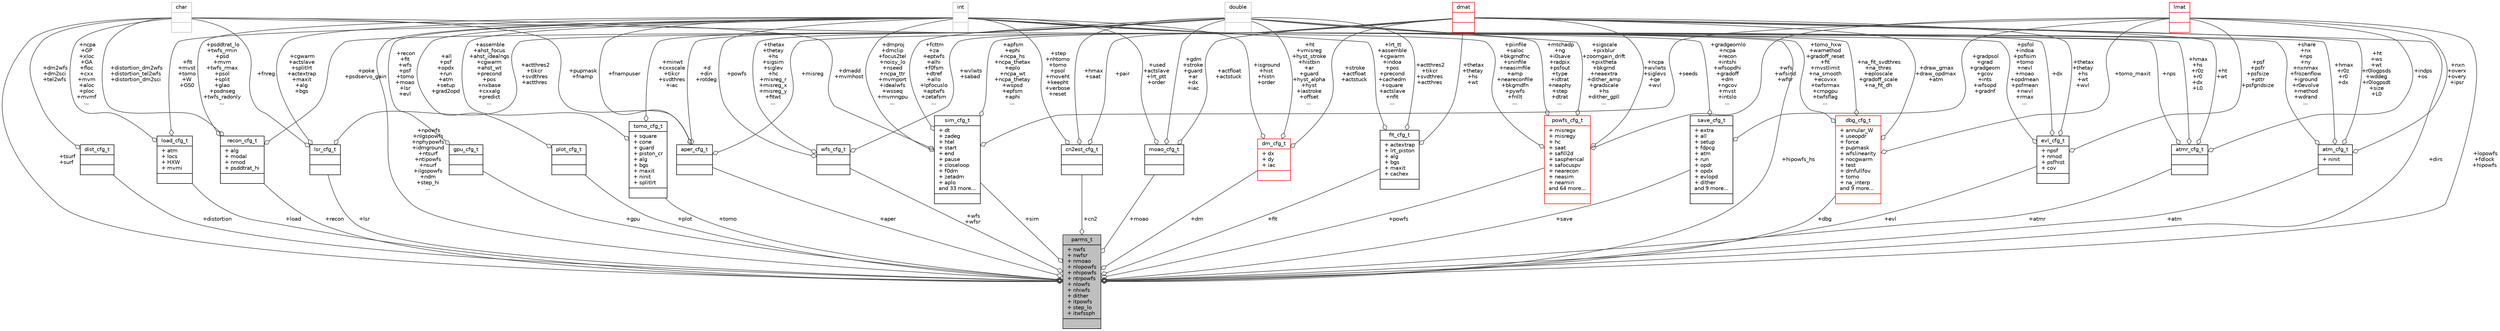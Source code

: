 digraph "parms_t"
{
 // INTERACTIVE_SVG=YES
  bgcolor="transparent";
  edge [fontname="Helvetica",fontsize="10",labelfontname="Helvetica",labelfontsize="10"];
  node [fontname="Helvetica",fontsize="10",shape=record];
  Node145 [label="{parms_t\n|+ nwfs\l+ nwfsr\l+ nmoao\l+ nlopowfs\l+ nhipowfs\l+ ntrpowfs\l+ nlowfs\l+ nhiwfs\l+ dither\l+ itpowfs\l+ step_lo\l+ itwfssph\l|}",height=0.2,width=0.4,color="black", fillcolor="grey75", style="filled", fontcolor="black"];
  Node146 -> Node145 [color="grey25",fontsize="10",style="solid",label=" +load" ,arrowhead="odiamond",fontname="Helvetica"];
  Node146 [label="{load_cfg_t\n|+ atm\l+ locs\l+ HXW\l+ mvmi\l|}",height=0.2,width=0.4,color="black",URL="$parms_8h.html#structload__cfg__t"];
  Node147 -> Node146 [color="grey25",fontsize="10",style="solid",label=" +ncpa\n+GP\n+xloc\n+GA\n+floc\n+cxx\n+mvm\n+aloc\n+ploc\n+mvmf\n..." ,arrowhead="odiamond",fontname="Helvetica"];
  Node147 [label="{char\n||}",height=0.2,width=0.4,color="grey75"];
  Node148 -> Node146 [color="grey25",fontsize="10",style="solid",label=" +fit\n+mvst\n+tomo\n+W\n+GS0" ,arrowhead="odiamond",fontname="Helvetica"];
  Node148 [label="{int\n||}",height=0.2,width=0.4,color="grey75"];
  Node149 -> Node145 [color="grey25",fontsize="10",style="solid",label=" +distortion" ,arrowhead="odiamond",fontname="Helvetica"];
  Node149 [label="{dist_cfg_t\n||}",height=0.2,width=0.4,color="black",URL="$parms_8h.html#structdist__cfg__t"];
  Node147 -> Node149 [color="grey25",fontsize="10",style="solid",label=" +dm2wfs\n+dm2sci\n+tel2wfs" ,arrowhead="odiamond",fontname="Helvetica"];
  Node150 -> Node145 [color="grey25",fontsize="10",style="solid",label=" +sim" ,arrowhead="odiamond",fontname="Helvetica"];
  Node150 [label="{sim_cfg_t\n|+ dt\l+ zadeg\l+ htel\l+ start\l+ end\l+ pause\l+ closeloop\l+ f0dm\l+ zetadm\l+ aplo\land 33 more...\l|}",height=0.2,width=0.4,color="black",URL="$parms_8h.html#structsim__cfg__t"];
  Node151 -> Node150 [color="grey25",fontsize="10",style="solid",label=" +fcttm\n+za\n+eptwfs\n+alhi\n+f0fsm\n+dtref\n+allo\n+lpfocuslo\n+aptwfs\n+zetafsm\n..." ,arrowhead="odiamond",fontname="Helvetica"];
  Node151 [label="{double\n||}",height=0.2,width=0.4,color="grey75"];
  Node152 -> Node150 [color="grey25",fontsize="10",style="solid",label=" +seeds" ,arrowhead="odiamond",fontname="Helvetica"];
  Node152 [label="{lmat\n||}",height=0.2,width=0.4,color="red",URL="$type_8h.html#structlmat"];
  Node147 -> Node150 [color="grey25",fontsize="10",style="solid",label=" +dmadd\n+mvmhost" ,arrowhead="odiamond",fontname="Helvetica"];
  Node148 -> Node150 [color="grey25",fontsize="10",style="solid",label=" +dmproj\n+dmclip\n+focus2tel\n+noisy_lo\n+nseed\n+ncpa_ttr\n+mvmport\n+idealwfs\n+wsseq\n+mvmngpu\n..." ,arrowhead="odiamond",fontname="Helvetica"];
  Node154 -> Node150 [color="grey25",fontsize="10",style="solid",label=" +apfsm\n+ephi\n+ncpa_hs\n+ncpa_thetax\n+eplo\n+ncpa_wt\n+ncpa_thetay\n+wspsd\n+epfsm\n+aphi\n..." ,arrowhead="odiamond",fontname="Helvetica"];
  Node154 [label="{dmat\n||}",height=0.2,width=0.4,color="red",URL="$type_8h.html#structdmat"];
  Node151 -> Node145 [color="grey25",fontsize="10",style="solid",label=" +hipowfs_hs" ,arrowhead="odiamond",fontname="Helvetica"];
  Node156 -> Node145 [color="grey25",fontsize="10",style="solid",label=" +aper" ,arrowhead="odiamond",fontname="Helvetica"];
  Node156 [label="{aper_cfg_t\n||}",height=0.2,width=0.4,color="black",URL="$parms_8h.html#structaper__cfg__t"];
  Node151 -> Node156 [color="grey25",fontsize="10",style="solid",label=" +d\n+din\n+rotdeg" ,arrowhead="odiamond",fontname="Helvetica"];
  Node147 -> Node156 [color="grey25",fontsize="10",style="solid",label=" +pupmask\n+fnamp" ,arrowhead="odiamond",fontname="Helvetica"];
  Node148 -> Node156 [color="grey25",fontsize="10",style="solid",label=" +fnampuser" ,arrowhead="odiamond",fontname="Helvetica"];
  Node154 -> Node156 [color="grey25",fontsize="10",style="solid",label=" +misreg" ,arrowhead="odiamond",fontname="Helvetica"];
  Node152 -> Node145 [color="grey25",fontsize="10",style="solid",label=" +lopowfs\n+fdlock\n+hipowfs" ,arrowhead="odiamond",fontname="Helvetica"];
  Node157 -> Node145 [color="grey25",fontsize="10",style="solid",label=" +tomo" ,arrowhead="odiamond",fontname="Helvetica"];
  Node157 [label="{tomo_cfg_t\n|+ square\l+ cone\l+ guard\l+ piston_cr\l+ alg\l+ bgs\l+ maxit\l+ ninit\l+ splitlrt\l|}",height=0.2,width=0.4,color="black",URL="$parms_8h.html#structtomo__cfg__t"];
  Node151 -> Node157 [color="grey25",fontsize="10",style="solid",label=" +minwt\n+cxxscale\n+tikcr\n+svdthres\n+iac" ,arrowhead="odiamond",fontname="Helvetica"];
  Node148 -> Node157 [color="grey25",fontsize="10",style="solid",label=" +assemble\n+ahst_focus\n+ahst_idealngs\n+cgwarm\n+ahst_wt\n+precond\n+pos\n+nxbase\n+cxxalg\n+predict\n..." ,arrowhead="odiamond",fontname="Helvetica"];
  Node158 -> Node145 [color="grey25",fontsize="10",style="solid",label=" +dbg" ,arrowhead="odiamond",fontname="Helvetica"];
  Node158 [label="{dbg_cfg_t\n|+ annular_W\l+ useopdr\l+ force\l+ pupmask\l+ wfslinearity\l+ nocgwarm\l+ test\l+ dmfullfov\l+ tomo\l+ na_interp\land 9 more...\l|}",height=0.2,width=0.4,color="red",URL="$parms_8h.html#structdbg__cfg__t"];
  Node151 -> Node158 [color="grey25",fontsize="10",style="solid",label=" +na_fit_svdthres\n+na_thres\n+eploscale\n+gradoff_scale\n+na_fit_dh" ,arrowhead="odiamond",fontname="Helvetica"];
  Node152 -> Node158 [color="grey25",fontsize="10",style="solid",label=" +tomo_maxit" ,arrowhead="odiamond",fontname="Helvetica"];
  Node148 -> Node158 [color="grey25",fontsize="10",style="solid",label=" +tomo_hxw\n+wamethod\n+gradoff_reset\n+fit\n+mvstlimit\n+na_smooth\n+ecovxx\n+twfsrmax\n+cmpgpu\n+twfsflag\n..." ,arrowhead="odiamond",fontname="Helvetica"];
  Node154 -> Node158 [color="grey25",fontsize="10",style="solid",label=" +draw_gmax\n+draw_opdmax\n+atm" ,arrowhead="odiamond",fontname="Helvetica"];
  Node161 -> Node145 [color="grey25",fontsize="10",style="solid",label=" +fit" ,arrowhead="odiamond",fontname="Helvetica"];
  Node161 [label="{fit_cfg_t\n|+ actextrap\l+ lrt_piston\l+ alg\l+ bgs\l+ maxit\l+ cachex\l|}",height=0.2,width=0.4,color="black",URL="$parms_8h.html#structfit__cfg__t"];
  Node151 -> Node161 [color="grey25",fontsize="10",style="solid",label=" +actthres2\n+tikcr\n+svdthres\n+actthres" ,arrowhead="odiamond",fontname="Helvetica"];
  Node148 -> Node161 [color="grey25",fontsize="10",style="solid",label=" +lrt_tt\n+assemble\n+cgwarm\n+indoa\n+pos\n+precond\n+cachedm\n+square\n+actslave\n+nfit\n..." ,arrowhead="odiamond",fontname="Helvetica"];
  Node154 -> Node161 [color="grey25",fontsize="10",style="solid",label=" +thetax\n+thetay\n+hs\n+wt" ,arrowhead="odiamond",fontname="Helvetica"];
  Node147 -> Node145 [color="grey25",fontsize="10",style="solid",label=" +tsurf\n+surf" ,arrowhead="odiamond",fontname="Helvetica"];
  Node162 -> Node145 [color="grey25",fontsize="10",style="solid",label=" +moao" ,arrowhead="odiamond",fontname="Helvetica"];
  Node162 [label="{moao_cfg_t\n||}",height=0.2,width=0.4,color="black",URL="$parms_8h.html#structmoao__cfg__t"];
  Node151 -> Node162 [color="grey25",fontsize="10",style="solid",label=" +gdm\n+stroke\n+guard\n+ar\n+dx\n+iac" ,arrowhead="odiamond",fontname="Helvetica"];
  Node148 -> Node162 [color="grey25",fontsize="10",style="solid",label=" +used\n+actslave\n+lrt_ptt\n+order" ,arrowhead="odiamond",fontname="Helvetica"];
  Node154 -> Node162 [color="grey25",fontsize="10",style="solid",label=" +actfloat\n+actstuck" ,arrowhead="odiamond",fontname="Helvetica"];
  Node163 -> Node145 [color="grey25",fontsize="10",style="solid",label=" +powfs" ,arrowhead="odiamond",fontname="Helvetica"];
  Node163 [label="{powfs_cfg_t\n|+ misregx\l+ misregy\l+ hc\l+ saat\l+ safill2d\l+ saspherical\l+ safocuspv\l+ nearecon\l+ neasim\l+ neamin\land 64 more...\l|}",height=0.2,width=0.4,color="red",URL="$parms_8h.html#structpowfs__cfg__t"];
  Node151 -> Node163 [color="grey25",fontsize="10",style="solid",label=" +sigscale\n+pixblur\n+zoomgain_drift\n+pixtheta\n+bkgrnd\n+neaextra\n+dither_amp\n+gradscale\n+hs\n+dither_gpll\n..." ,arrowhead="odiamond",fontname="Helvetica"];
  Node152 -> Node163 [color="grey25",fontsize="10",style="solid",label=" +wfs\n+wfsind\n+wfsr" ,arrowhead="odiamond",fontname="Helvetica"];
  Node147 -> Node163 [color="grey25",fontsize="10",style="solid",label=" +piinfile\n+saloc\n+bkgrndfnc\n+sninfile\n+neasimfile\n+amp\n+neareconfile\n+bkgrndfn\n+pywfs\n+fnllt\n..." ,arrowhead="odiamond",fontname="Helvetica"];
  Node148 -> Node163 [color="grey25",fontsize="10",style="solid",label=" +mtchadp\n+ng\n+i0save\n+radpix\n+psfout\n+type\n+idtrat\n+neaphy\n+step\n+dtrat\n..." ,arrowhead="odiamond",fontname="Helvetica"];
  Node154 -> Node163 [color="grey25",fontsize="10",style="solid",label=" +ncpa\n+wvlwts\n+siglevs\n+qe\n+wvl" ,arrowhead="odiamond",fontname="Helvetica"];
  Node166 -> Node145 [color="grey25",fontsize="10",style="solid",label=" +evl" ,arrowhead="odiamond",fontname="Helvetica"];
  Node166 [label="{evl_cfg_t\n|+ npsf\l+ nmod\l+ psfhist\l+ cov\l|}",height=0.2,width=0.4,color="black",URL="$parms_8h.html#structevl__cfg__t"];
  Node151 -> Node166 [color="grey25",fontsize="10",style="solid",label=" +dx" ,arrowhead="odiamond",fontname="Helvetica"];
  Node152 -> Node166 [color="grey25",fontsize="10",style="solid",label=" +psf\n+psfr\n+psfsize\n+pttr\n+psfgridsize" ,arrowhead="odiamond",fontname="Helvetica"];
  Node148 -> Node166 [color="grey25",fontsize="10",style="solid",label=" +psfol\n+indoa\n+psfisim\n+tomo\n+nevl\n+moao\n+opdmean\n+psfmean\n+nwvl\n+rmax\n..." ,arrowhead="odiamond",fontname="Helvetica"];
  Node154 -> Node166 [color="grey25",fontsize="10",style="solid",label=" +thetax\n+thetay\n+hs\n+wt\n+wvl" ,arrowhead="odiamond",fontname="Helvetica"];
  Node167 -> Node145 [color="grey25",fontsize="10",style="solid",label=" +recon" ,arrowhead="odiamond",fontname="Helvetica"];
  Node167 [label="{recon_cfg_t\n|+ alg\l+ modal\l+ nmod\l+ psddtrat_hi\l|}",height=0.2,width=0.4,color="black",URL="$parms_8h.html#structrecon__cfg__t"];
  Node151 -> Node167 [color="grey25",fontsize="10",style="solid",label=" +poke\n+psdservo_gain" ,arrowhead="odiamond",fontname="Helvetica"];
  Node147 -> Node167 [color="grey25",fontsize="10",style="solid",label=" +distortion_dm2wfs\n+distortion_tel2wfs\n+distortion_dm2sci" ,arrowhead="odiamond",fontname="Helvetica"];
  Node148 -> Node167 [color="grey25",fontsize="10",style="solid",label=" +psddtrat_lo\n+twfs_rmin\n+psd\n+mvm\n+twfs_rmax\n+psol\n+split\n+glao\n+psdnseg\n+twfs_radonly\n..." ,arrowhead="odiamond",fontname="Helvetica"];
  Node168 -> Node145 [color="grey25",fontsize="10",style="solid",label=" +atmr" ,arrowhead="odiamond",fontname="Helvetica"];
  Node168 [label="{atmr_cfg_t\n||}",height=0.2,width=0.4,color="black",URL="$parms_8h.html#structatmr__cfg__t"];
  Node151 -> Node168 [color="grey25",fontsize="10",style="solid",label=" +hmax\n+hs\n+r0z\n+r0\n+dx\n+L0" ,arrowhead="odiamond",fontname="Helvetica"];
  Node152 -> Node168 [color="grey25",fontsize="10",style="solid",label=" +indps\n+os" ,arrowhead="odiamond",fontname="Helvetica"];
  Node148 -> Node168 [color="grey25",fontsize="10",style="solid",label=" +nps" ,arrowhead="odiamond",fontname="Helvetica"];
  Node154 -> Node168 [color="grey25",fontsize="10",style="solid",label=" +ht\n+wt" ,arrowhead="odiamond",fontname="Helvetica"];
  Node148 -> Node145 [color="grey25",fontsize="10",style="solid",label=" +npowfs\n+nlgspowfs\n+nphypowfs\n+idmground\n+ntsurf\n+ntipowfs\n+nsurf\n+ilgspowfs\n+ndm\n+step_hi\n..." ,arrowhead="odiamond",fontname="Helvetica"];
  Node169 -> Node145 [color="grey25",fontsize="10",style="solid",label=" +lsr" ,arrowhead="odiamond",fontname="Helvetica"];
  Node169 [label="{lsr_cfg_t\n||}",height=0.2,width=0.4,color="black",URL="$parms_8h.html#structlsr__cfg__t"];
  Node151 -> Node169 [color="grey25",fontsize="10",style="solid",label=" +actthres2\n+tikcr\n+svdthres\n+actthres" ,arrowhead="odiamond",fontname="Helvetica"];
  Node147 -> Node169 [color="grey25",fontsize="10",style="solid",label=" +fnreg" ,arrowhead="odiamond",fontname="Helvetica"];
  Node148 -> Node169 [color="grey25",fontsize="10",style="solid",label=" +cgwarm\n+actslave\n+splitlrt\n+actextrap\n+maxit\n+alg\n+bgs" ,arrowhead="odiamond",fontname="Helvetica"];
  Node170 -> Node145 [color="grey25",fontsize="10",style="solid",label=" +atm" ,arrowhead="odiamond",fontname="Helvetica"];
  Node170 [label="{atm_cfg_t\n|+ ninit\l|}",height=0.2,width=0.4,color="black",URL="$parms_8h.html#structatm__cfg__t"];
  Node151 -> Node170 [color="grey25",fontsize="10",style="solid",label=" +hmax\n+r0z\n+r0\n+dx" ,arrowhead="odiamond",fontname="Helvetica"];
  Node152 -> Node170 [color="grey25",fontsize="10",style="solid",label=" +nxn\n+overx\n+overy\n+ipsr" ,arrowhead="odiamond",fontname="Helvetica"];
  Node148 -> Node170 [color="grey25",fontsize="10",style="solid",label=" +share\n+nx\n+nps\n+ny\n+nxnmax\n+frozenflow\n+iground\n+r0evolve\n+method\n+wdrand\n..." ,arrowhead="odiamond",fontname="Helvetica"];
  Node154 -> Node170 [color="grey25",fontsize="10",style="solid",label=" +ht\n+ws\n+wt\n+r0logpsds\n+wddeg\n+r0logpsdt\n+size\n+L0" ,arrowhead="odiamond",fontname="Helvetica"];
  Node154 -> Node145 [color="grey25",fontsize="10",style="solid",label=" +dirs" ,arrowhead="odiamond",fontname="Helvetica"];
  Node171 -> Node145 [color="grey25",fontsize="10",style="solid",label=" +gpu" ,arrowhead="odiamond",fontname="Helvetica"];
  Node171 [label="{gpu_cfg_t\n||}",height=0.2,width=0.4,color="black",URL="$parms_8h.html#structgpu__cfg__t"];
  Node148 -> Node171 [color="grey25",fontsize="10",style="solid",label=" +recon\n+fit\n+wfs\n+psf\n+tomo\n+moao\n+lsr\n+evl" ,arrowhead="odiamond",fontname="Helvetica"];
  Node172 -> Node145 [color="grey25",fontsize="10",style="solid",label=" +plot" ,arrowhead="odiamond",fontname="Helvetica"];
  Node172 [label="{plot_cfg_t\n||}",height=0.2,width=0.4,color="black",URL="$parms_8h.html#structplot__cfg__t"];
  Node148 -> Node172 [color="grey25",fontsize="10",style="solid",label=" +all\n+psf\n+opdx\n+run\n+atm\n+setup\n+grad2opd" ,arrowhead="odiamond",fontname="Helvetica"];
  Node173 -> Node145 [color="grey25",fontsize="10",style="solid",label=" +save" ,arrowhead="odiamond",fontname="Helvetica"];
  Node173 [label="{save_cfg_t\n|+ extra\l+ all\l+ setup\l+ fdpcg\l+ atm\l+ run\l+ opdr\l+ opdx\l+ evlopd\l+ dither\land 9 more...\l|}",height=0.2,width=0.4,color="black",URL="$parms_8h.html#structsave__cfg__t"];
  Node152 -> Node173 [color="grey25",fontsize="10",style="solid",label=" +gradpsol\n+grad\n+gradgeom\n+gcov\n+ints\n+wfsopd\n+gradnf" ,arrowhead="odiamond",fontname="Helvetica"];
  Node148 -> Node173 [color="grey25",fontsize="10",style="solid",label=" +gradgeomlo\n+ncpa\n+recon\n+intshi\n+wfsopdhi\n+gradoff\n+dm\n+ngcov\n+mvst\n+intslo\n..." ,arrowhead="odiamond",fontname="Helvetica"];
  Node174 -> Node145 [color="grey25",fontsize="10",style="solid",label=" +dm" ,arrowhead="odiamond",fontname="Helvetica"];
  Node174 [label="{dm_cfg_t\n|+ dx\l+ dy\l+ iac\l|}",height=0.2,width=0.4,color="red",URL="$parms_8h.html#structdm__cfg__t"];
  Node151 -> Node174 [color="grey25",fontsize="10",style="solid",label=" +ht\n+vmisreg\n+hyst_stroke\n+histbin\n+ar\n+guard\n+hyst_alpha\n+hyst\n+iastroke\n+offset\n..." ,arrowhead="odiamond",fontname="Helvetica"];
  Node148 -> Node174 [color="grey25",fontsize="10",style="solid",label=" +isground\n+hist\n+histn\n+order" ,arrowhead="odiamond",fontname="Helvetica"];
  Node154 -> Node174 [color="grey25",fontsize="10",style="solid",label=" +stroke\n+actfloat\n+actstuck" ,arrowhead="odiamond",fontname="Helvetica"];
  Node175 -> Node145 [color="grey25",fontsize="10",style="solid",label=" +wfs\n+wfsr" ,arrowhead="odiamond",fontname="Helvetica"];
  Node175 [label="{wfs_cfg_t\n||}",height=0.2,width=0.4,color="black",URL="$parms_8h.html#structwfs__cfg__t"];
  Node151 -> Node175 [color="grey25",fontsize="10",style="solid",label=" +thetax\n+thetay\n+hs\n+sigsim\n+siglev\n+hc\n+misreg_r\n+misreg_x\n+misreg_y\n+fitwt\n..." ,arrowhead="odiamond",fontname="Helvetica"];
  Node148 -> Node175 [color="grey25",fontsize="10",style="solid",label=" +powfs" ,arrowhead="odiamond",fontname="Helvetica"];
  Node154 -> Node175 [color="grey25",fontsize="10",style="solid",label=" +wvlwts\n+sabad" ,arrowhead="odiamond",fontname="Helvetica"];
  Node176 -> Node145 [color="grey25",fontsize="10",style="solid",label=" +cn2" ,arrowhead="odiamond",fontname="Helvetica"];
  Node176 [label="{cn2est_cfg_t\n||}",height=0.2,width=0.4,color="black",URL="$parms_8h.html#structcn2est__cfg__t"];
  Node151 -> Node176 [color="grey25",fontsize="10",style="solid",label=" +hmax\n+saat" ,arrowhead="odiamond",fontname="Helvetica"];
  Node148 -> Node176 [color="grey25",fontsize="10",style="solid",label=" +step\n+nhtomo\n+tomo\n+psol\n+moveht\n+keepht\n+verbose\n+reset" ,arrowhead="odiamond",fontname="Helvetica"];
  Node154 -> Node176 [color="grey25",fontsize="10",style="solid",label=" +pair" ,arrowhead="odiamond",fontname="Helvetica"];
}
